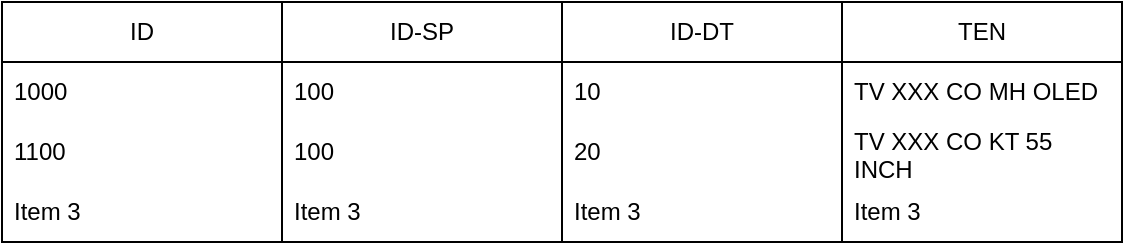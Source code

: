 <mxfile version="21.7.5" type="github">
  <diagram name="Page-1" id="144IZa2tur5FAq8dYuCp">
    <mxGraphModel dx="777" dy="494" grid="1" gridSize="10" guides="1" tooltips="1" connect="1" arrows="1" fold="1" page="1" pageScale="1" pageWidth="850" pageHeight="1100" math="0" shadow="0">
      <root>
        <mxCell id="0" />
        <mxCell id="1" parent="0" />
        <mxCell id="zWx8ppZP9FwZAmCm1ALs-1" value="ID" style="swimlane;fontStyle=0;childLayout=stackLayout;horizontal=1;startSize=30;horizontalStack=0;resizeParent=1;resizeParentMax=0;resizeLast=0;collapsible=1;marginBottom=0;whiteSpace=wrap;html=1;" vertex="1" parent="1">
          <mxGeometry x="110" y="110" width="140" height="120" as="geometry" />
        </mxCell>
        <mxCell id="zWx8ppZP9FwZAmCm1ALs-2" value="1000" style="text;strokeColor=none;fillColor=none;align=left;verticalAlign=middle;spacingLeft=4;spacingRight=4;overflow=hidden;points=[[0,0.5],[1,0.5]];portConstraint=eastwest;rotatable=0;whiteSpace=wrap;html=1;" vertex="1" parent="zWx8ppZP9FwZAmCm1ALs-1">
          <mxGeometry y="30" width="140" height="30" as="geometry" />
        </mxCell>
        <mxCell id="zWx8ppZP9FwZAmCm1ALs-3" value="1100" style="text;strokeColor=none;fillColor=none;align=left;verticalAlign=middle;spacingLeft=4;spacingRight=4;overflow=hidden;points=[[0,0.5],[1,0.5]];portConstraint=eastwest;rotatable=0;whiteSpace=wrap;html=1;" vertex="1" parent="zWx8ppZP9FwZAmCm1ALs-1">
          <mxGeometry y="60" width="140" height="30" as="geometry" />
        </mxCell>
        <mxCell id="zWx8ppZP9FwZAmCm1ALs-4" value="Item 3" style="text;strokeColor=none;fillColor=none;align=left;verticalAlign=middle;spacingLeft=4;spacingRight=4;overflow=hidden;points=[[0,0.5],[1,0.5]];portConstraint=eastwest;rotatable=0;whiteSpace=wrap;html=1;" vertex="1" parent="zWx8ppZP9FwZAmCm1ALs-1">
          <mxGeometry y="90" width="140" height="30" as="geometry" />
        </mxCell>
        <mxCell id="zWx8ppZP9FwZAmCm1ALs-9" value="ID-SP" style="swimlane;fontStyle=0;childLayout=stackLayout;horizontal=1;startSize=30;horizontalStack=0;resizeParent=1;resizeParentMax=0;resizeLast=0;collapsible=1;marginBottom=0;whiteSpace=wrap;html=1;" vertex="1" parent="1">
          <mxGeometry x="250" y="110" width="140" height="120" as="geometry" />
        </mxCell>
        <mxCell id="zWx8ppZP9FwZAmCm1ALs-10" value="100" style="text;strokeColor=none;fillColor=none;align=left;verticalAlign=middle;spacingLeft=4;spacingRight=4;overflow=hidden;points=[[0,0.5],[1,0.5]];portConstraint=eastwest;rotatable=0;whiteSpace=wrap;html=1;" vertex="1" parent="zWx8ppZP9FwZAmCm1ALs-9">
          <mxGeometry y="30" width="140" height="30" as="geometry" />
        </mxCell>
        <mxCell id="zWx8ppZP9FwZAmCm1ALs-11" value="100" style="text;strokeColor=none;fillColor=none;align=left;verticalAlign=middle;spacingLeft=4;spacingRight=4;overflow=hidden;points=[[0,0.5],[1,0.5]];portConstraint=eastwest;rotatable=0;whiteSpace=wrap;html=1;" vertex="1" parent="zWx8ppZP9FwZAmCm1ALs-9">
          <mxGeometry y="60" width="140" height="30" as="geometry" />
        </mxCell>
        <mxCell id="zWx8ppZP9FwZAmCm1ALs-12" value="Item 3" style="text;strokeColor=none;fillColor=none;align=left;verticalAlign=middle;spacingLeft=4;spacingRight=4;overflow=hidden;points=[[0,0.5],[1,0.5]];portConstraint=eastwest;rotatable=0;whiteSpace=wrap;html=1;" vertex="1" parent="zWx8ppZP9FwZAmCm1ALs-9">
          <mxGeometry y="90" width="140" height="30" as="geometry" />
        </mxCell>
        <mxCell id="zWx8ppZP9FwZAmCm1ALs-13" value="ID-DT" style="swimlane;fontStyle=0;childLayout=stackLayout;horizontal=1;startSize=30;horizontalStack=0;resizeParent=1;resizeParentMax=0;resizeLast=0;collapsible=1;marginBottom=0;whiteSpace=wrap;html=1;" vertex="1" parent="1">
          <mxGeometry x="390" y="110" width="140" height="120" as="geometry" />
        </mxCell>
        <mxCell id="zWx8ppZP9FwZAmCm1ALs-14" value="10" style="text;strokeColor=none;fillColor=none;align=left;verticalAlign=middle;spacingLeft=4;spacingRight=4;overflow=hidden;points=[[0,0.5],[1,0.5]];portConstraint=eastwest;rotatable=0;whiteSpace=wrap;html=1;" vertex="1" parent="zWx8ppZP9FwZAmCm1ALs-13">
          <mxGeometry y="30" width="140" height="30" as="geometry" />
        </mxCell>
        <mxCell id="zWx8ppZP9FwZAmCm1ALs-15" value="20" style="text;strokeColor=none;fillColor=none;align=left;verticalAlign=middle;spacingLeft=4;spacingRight=4;overflow=hidden;points=[[0,0.5],[1,0.5]];portConstraint=eastwest;rotatable=0;whiteSpace=wrap;html=1;" vertex="1" parent="zWx8ppZP9FwZAmCm1ALs-13">
          <mxGeometry y="60" width="140" height="30" as="geometry" />
        </mxCell>
        <mxCell id="zWx8ppZP9FwZAmCm1ALs-16" value="Item 3" style="text;strokeColor=none;fillColor=none;align=left;verticalAlign=middle;spacingLeft=4;spacingRight=4;overflow=hidden;points=[[0,0.5],[1,0.5]];portConstraint=eastwest;rotatable=0;whiteSpace=wrap;html=1;" vertex="1" parent="zWx8ppZP9FwZAmCm1ALs-13">
          <mxGeometry y="90" width="140" height="30" as="geometry" />
        </mxCell>
        <mxCell id="zWx8ppZP9FwZAmCm1ALs-17" value="TEN" style="swimlane;fontStyle=0;childLayout=stackLayout;horizontal=1;startSize=30;horizontalStack=0;resizeParent=1;resizeParentMax=0;resizeLast=0;collapsible=1;marginBottom=0;whiteSpace=wrap;html=1;" vertex="1" parent="1">
          <mxGeometry x="530" y="110" width="140" height="120" as="geometry" />
        </mxCell>
        <mxCell id="zWx8ppZP9FwZAmCm1ALs-18" value="TV XXX CO MH OLED" style="text;strokeColor=none;fillColor=none;align=left;verticalAlign=middle;spacingLeft=4;spacingRight=4;overflow=hidden;points=[[0,0.5],[1,0.5]];portConstraint=eastwest;rotatable=0;whiteSpace=wrap;html=1;" vertex="1" parent="zWx8ppZP9FwZAmCm1ALs-17">
          <mxGeometry y="30" width="140" height="30" as="geometry" />
        </mxCell>
        <mxCell id="zWx8ppZP9FwZAmCm1ALs-19" value="TV XXX CO KT 55 INCH" style="text;strokeColor=none;fillColor=none;align=left;verticalAlign=middle;spacingLeft=4;spacingRight=4;overflow=hidden;points=[[0,0.5],[1,0.5]];portConstraint=eastwest;rotatable=0;whiteSpace=wrap;html=1;" vertex="1" parent="zWx8ppZP9FwZAmCm1ALs-17">
          <mxGeometry y="60" width="140" height="30" as="geometry" />
        </mxCell>
        <mxCell id="zWx8ppZP9FwZAmCm1ALs-20" value="Item 3" style="text;strokeColor=none;fillColor=none;align=left;verticalAlign=middle;spacingLeft=4;spacingRight=4;overflow=hidden;points=[[0,0.5],[1,0.5]];portConstraint=eastwest;rotatable=0;whiteSpace=wrap;html=1;" vertex="1" parent="zWx8ppZP9FwZAmCm1ALs-17">
          <mxGeometry y="90" width="140" height="30" as="geometry" />
        </mxCell>
      </root>
    </mxGraphModel>
  </diagram>
</mxfile>

